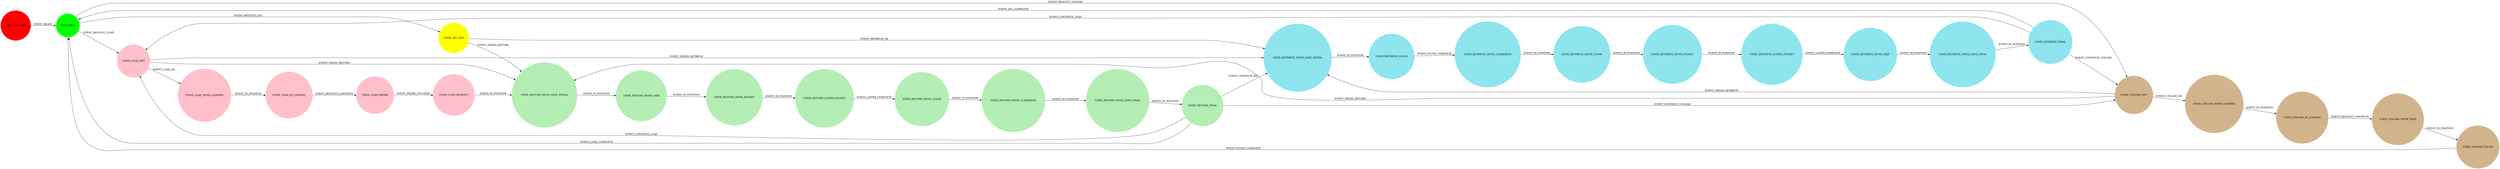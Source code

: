 digraph atc {
    rankdir = LR
	node [ shape = doublecircle, style = filled ]; STATE_IDLE;
	node [ shape = circle, style = filled ];

    // States
    STATE_WAITING [ color = red ]
    STATE_IDLE [ color = green ]

    STATE_LOAD_INIT [ color = pink ]
    STATE_LOAD_MOVE_LOADING [ color = pink ]
    STATE_LOAD_AT_LOADING [ color = pink ]
    STATE_LOAD_PROBE [ color = pink ]
    STATE_LOAD_RETRACT [ color = pink ]

    STATE_UNLOAD_INIT [ color = tan ]
    STATE_UNLOAD_MOVE_LOADING [ color = tan ]
    STATE_UNLOAD_AT_LOADING [ color = tan ]
    STATE_UNLOAD_MOVE_SAFE [ color = tan ]
    STATE_UNLOAD_FLUSH [ color = tan ]

    STATE_ATC_INIT [ color = yellow ]

    STATE_RETURN_MOVE_SAFE_INITIAL [ color = darkseagreen2 ]
    STATE_RETURN_MOVE_SIDE [ color = darkseagreen2 ]
    STATE_RETURN_MOVE_POCKET [ color = darkseagreen2 ]
    STATE_RETURN_LOITER_POCKET [ color = darkseagreen2 ]
    STATE_RETURN_MOVE_CLOSE [ color = darkseagreen2 ]
    STATE_RETURN_MOVE_CLEARANCE [ color = darkseagreen2 ]
    STATE_RETURN_MOVE_SAFE_FINAL [ color = darkseagreen2 ]
    STATE_RETURN_FINAL [ color = darkseagreen2 ]

    STATE_RETRIEVE_MOVE_SAFE_INITIAL [ color = cadetblue2 ]
    STATE_RETRIEVE_FLUSH [ color = cadetblue2 ]
    STATE_RETRIEVE_MOVE_CLEARANCE [ color = cadetblue2 ]
    STATE_RETRIEVE_MOVE_CLOSE [ color = cadetblue2 ]
    STATE_RETRIEVE_MOVE_POCKET [ color = cadetblue2 ]
    STATE_RETRIEVE_LOITER_POCKET [ color = cadetblue2 ]
    STATE_RETRIEVE_MOVE_SIDE [ color = cadetblue2 ]
    STATE_RETRIEVE_MOVE_SAFE_FINAL [ color = cadetblue2 ]
    STATE_RETRIEVE_FINAL [ color = cadetblue2 ]

	// Transitions

    STATE_WAITING -> STATE_IDLE [ label = "EVENT_READY" ]

    STATE_IDLE -> STATE_LOAD_INIT [ label = "EVENT_REQUEST_LOAD" ]
    STATE_LOAD_INIT -> STATE_RETURN_MOVE_SAFE_INITIAL [ label = "EVENT_NEEDS_RETURN" ]
    STATE_LOAD_INIT -> STATE_RETRIEVE_MOVE_SAFE_INITIAL [ label = "EVENT_NEEDS_RETRIEVE" ]
    STATE_LOAD_INIT -> STATE_LOAD_MOVE_LOADING [ label = "EVENT_LOAD_OK" ]
    STATE_LOAD_MOVE_LOADING -> STATE_LOAD_AT_LOADING [ label = "EVENT_IN_POSITION" ]
    STATE_LOAD_AT_LOADING -> STATE_LOAD_PROBE [ label = "EVENT_REQUEST_CONTINUE" ]
    STATE_LOAD_PROBE -> STATE_LOAD_RETRACT [ label = "EVENT_PROBE_TOUCHED" ]
    STATE_LOAD_RETRACT -> STATE_RETURN_MOVE_SAFE_INITIAL [ label = "EVENT_IN_POSITION" ]

    STATE_IDLE -> STATE_UNLOAD_INIT [ label = "EVENT_REQUEST_UNLOAD" ]
    STATE_UNLOAD_INIT -> STATE_RETURN_MOVE_SAFE_INITIAL [ label = "EVENT_NEEDS_RETURN" ]
    STATE_UNLOAD_INIT -> STATE_RETRIEVE_MOVE_SAFE_INITIAL [ label = "EVENT_NEEDS_RETRIEVE" ]
    STATE_UNLOAD_INIT -> STATE_UNLOAD_MOVE_LOADING [ label = "EVENT_UNLOAD_OK" ]
    STATE_UNLOAD_MOVE_LOADING -> STATE_UNLOAD_AT_LOADING [ label = "EVENT_IN_POSITION" ]
    STATE_UNLOAD_AT_LOADING -> STATE_UNLOAD_MOVE_SAFE [ label = "EVENT_REQUEST_CONTINUE" ]
    STATE_UNLOAD_MOVE_SAFE -> STATE_UNLOAD_FLUSH [ label = "EVENT_IN_POSITION" ]
    STATE_UNLOAD_FLUSH -> STATE_IDLE [ label = "EVENT_FLUSH_COMPLETE" ]

    STATE_IDLE -> STATE_ATC_INIT [ label = "EVENT_REQUEST_ATC" ]

    STATE_ATC_INIT -> STATE_RETURN_MOVE_SAFE_INITIAL [ label = "EVENT_NEEDS_RETURN" ]
    STATE_RETURN_MOVE_SAFE_INITIAL -> STATE_RETURN_MOVE_SIDE [ label = "EVENT_IN_POSITION" ]
    STATE_RETURN_MOVE_SIDE -> STATE_RETURN_MOVE_POCKET [ label = "EVENT_IN_POSITION" ]
    STATE_RETURN_MOVE_POCKET -> STATE_RETURN_LOITER_POCKET [ label = "EVENT_IN_POSITION" ]
    STATE_RETURN_LOITER_POCKET -> STATE_RETURN_MOVE_CLOSE [ label = "EVENT_LOITER_COMPLETE" ]
    STATE_RETURN_MOVE_CLOSE -> STATE_RETURN_MOVE_CLEARANCE [ label = "EVENT_IN_POSITION" ]
    STATE_RETURN_MOVE_CLEARANCE -> STATE_RETURN_MOVE_SAFE_FINAL [ label = "EVENT_IN_POSITION" ]
    STATE_RETURN_MOVE_SAFE_FINAL -> STATE_RETURN_FINAL [ label = "EVENT_IN_POSITION" ]
    STATE_RETURN_FINAL -> STATE_RETRIEVE_MOVE_SAFE_INITIAL [ label = "EVENT_CONTINUE_ATC" ]
    STATE_RETURN_FINAL -> STATE_IDLE [ label="EVENT_LOAD_COMPLETE" ]
    STATE_RETURN_FINAL -> STATE_UNLOAD_INIT [ label="EVENT_CONTINUE_UNLOAD" ]
    STATE_RETURN_FINAL -> STATE_LOAD_INIT [ label="EVENT_CONTINUE_LOAD" ]

    STATE_ATC_INIT -> STATE_RETRIEVE_MOVE_SAFE_INITIAL [ label = "EVENT_RETRIEVE_OK" ]
    STATE_RETRIEVE_MOVE_SAFE_INITIAL -> STATE_RETRIEVE_FLUSH [ label = "EVENT_IN_POSITION" ]
    STATE_RETRIEVE_FLUSH -> STATE_RETRIEVE_MOVE_CLEARANCE [ label = "EVENT_FLUSH_COMPLETE" ]
    STATE_RETRIEVE_MOVE_CLEARANCE -> STATE_RETRIEVE_MOVE_CLOSE [ label = "EVENT_IN_POSITION" ]
    STATE_RETRIEVE_MOVE_CLOSE -> STATE_RETRIEVE_MOVE_POCKET [ label = "EVENT_IN_POSITION" ]
    STATE_RETRIEVE_MOVE_POCKET -> STATE_RETRIEVE_LOITER_POCKET [ label = "EVENT_IN_POSITION" ]
    STATE_RETRIEVE_LOITER_POCKET -> STATE_RETRIEVE_MOVE_SIDE [ label = "EVENT_LOITER_COMPLETE" ]
    STATE_RETRIEVE_MOVE_SIDE -> STATE_RETRIEVE_MOVE_SAFE_FINAL [ label = "EVENT_IN_POSITION" ]
    STATE_RETRIEVE_MOVE_SAFE_FINAL -> STATE_RETRIEVE_FINAL [ label = "EVENT_IN_POSITION" ]
    STATE_RETRIEVE_FINAL -> STATE_IDLE [ label = "EVENT_ATC_COMPLETE" ]
    STATE_RETRIEVE_FINAL -> STATE_UNLOAD_INIT [ label="EVENT_CONTINUE_UNLOAD" ]
    STATE_RETRIEVE_FINAL -> STATE_LOAD_INIT [ label="EVENT_CONTINUE_LOAD" ]
}

